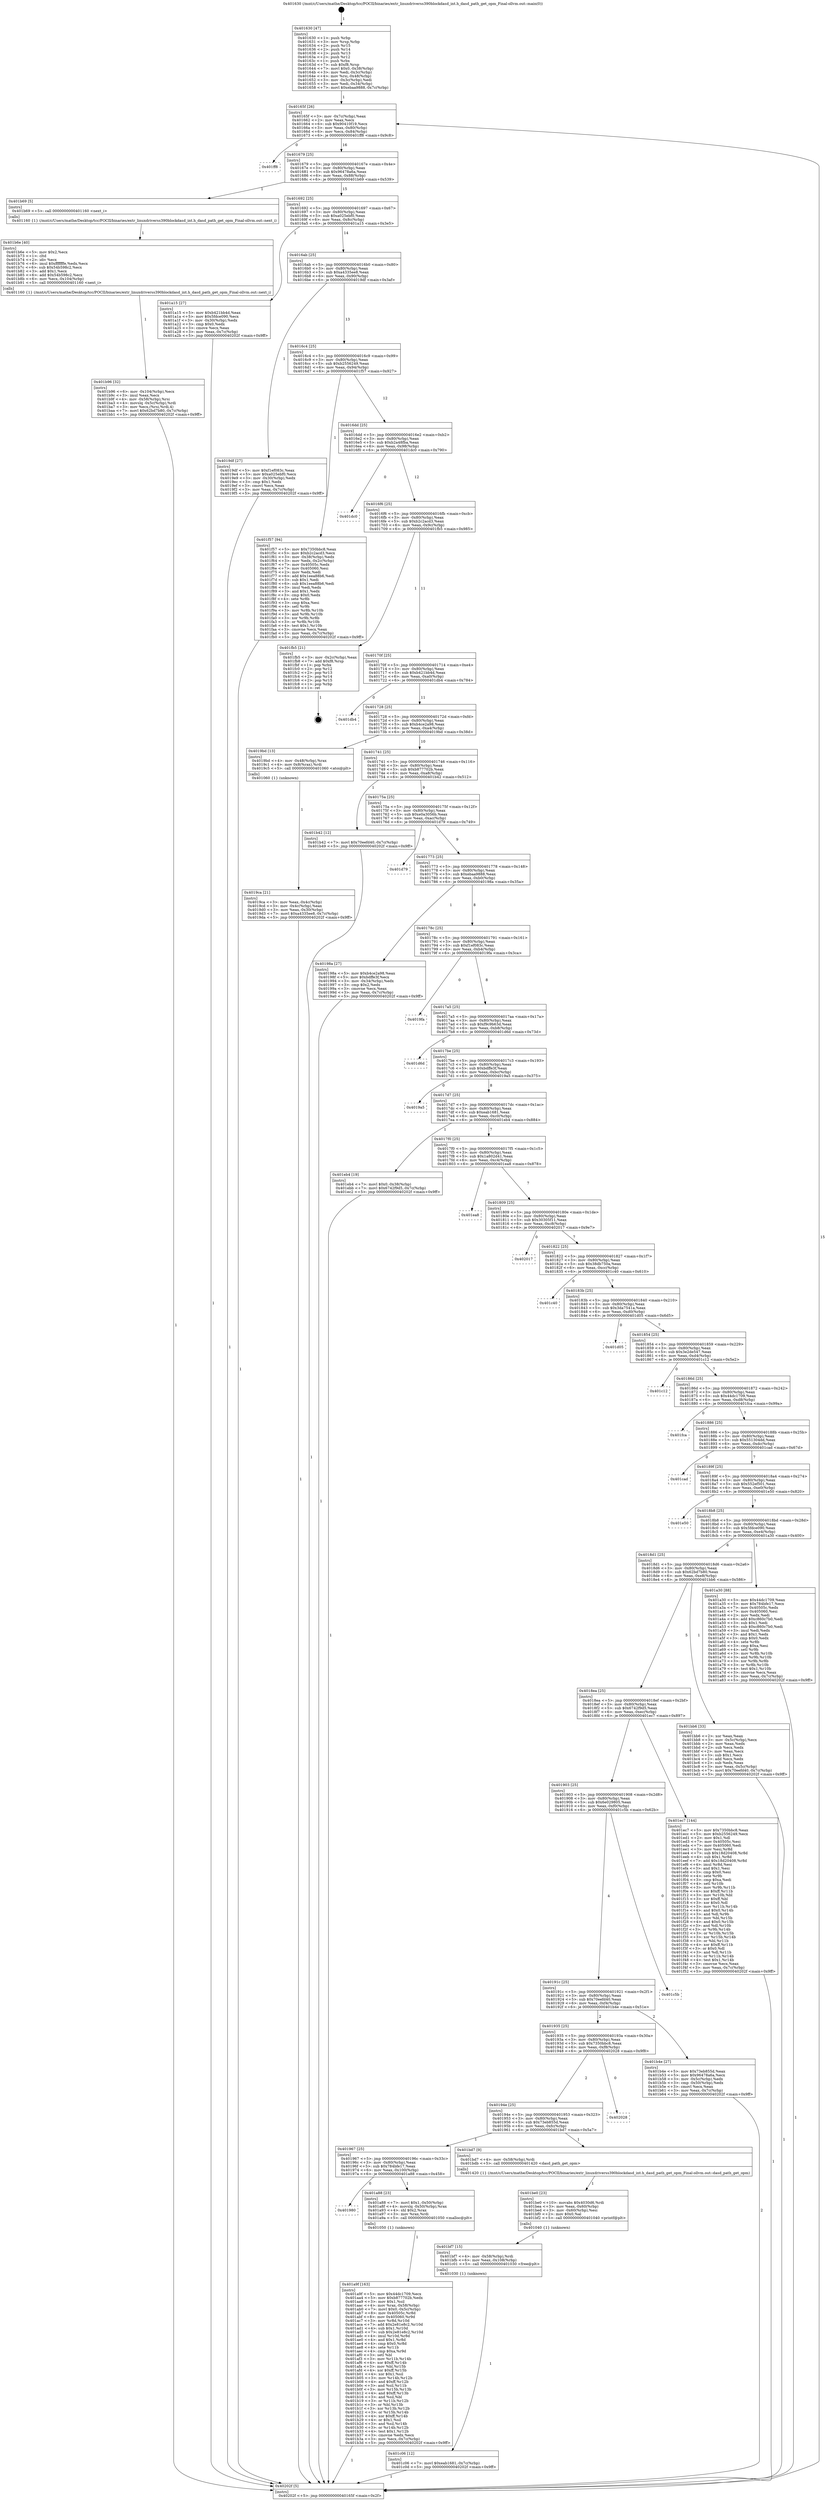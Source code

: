 digraph "0x401630" {
  label = "0x401630 (/mnt/c/Users/mathe/Desktop/tcc/POCII/binaries/extr_linuxdriverss390blockdasd_int.h_dasd_path_get_opm_Final-ollvm.out::main(0))"
  labelloc = "t"
  node[shape=record]

  Entry [label="",width=0.3,height=0.3,shape=circle,fillcolor=black,style=filled]
  "0x40165f" [label="{
     0x40165f [26]\l
     | [instrs]\l
     &nbsp;&nbsp;0x40165f \<+3\>: mov -0x7c(%rbp),%eax\l
     &nbsp;&nbsp;0x401662 \<+2\>: mov %eax,%ecx\l
     &nbsp;&nbsp;0x401664 \<+6\>: sub $0x90410f19,%ecx\l
     &nbsp;&nbsp;0x40166a \<+3\>: mov %eax,-0x80(%rbp)\l
     &nbsp;&nbsp;0x40166d \<+6\>: mov %ecx,-0x84(%rbp)\l
     &nbsp;&nbsp;0x401673 \<+6\>: je 0000000000401ff8 \<main+0x9c8\>\l
  }"]
  "0x401ff8" [label="{
     0x401ff8\l
  }", style=dashed]
  "0x401679" [label="{
     0x401679 [25]\l
     | [instrs]\l
     &nbsp;&nbsp;0x401679 \<+5\>: jmp 000000000040167e \<main+0x4e\>\l
     &nbsp;&nbsp;0x40167e \<+3\>: mov -0x80(%rbp),%eax\l
     &nbsp;&nbsp;0x401681 \<+5\>: sub $0x96478a6a,%eax\l
     &nbsp;&nbsp;0x401686 \<+6\>: mov %eax,-0x88(%rbp)\l
     &nbsp;&nbsp;0x40168c \<+6\>: je 0000000000401b69 \<main+0x539\>\l
  }"]
  Exit [label="",width=0.3,height=0.3,shape=circle,fillcolor=black,style=filled,peripheries=2]
  "0x401b69" [label="{
     0x401b69 [5]\l
     | [instrs]\l
     &nbsp;&nbsp;0x401b69 \<+5\>: call 0000000000401160 \<next_i\>\l
     | [calls]\l
     &nbsp;&nbsp;0x401160 \{1\} (/mnt/c/Users/mathe/Desktop/tcc/POCII/binaries/extr_linuxdriverss390blockdasd_int.h_dasd_path_get_opm_Final-ollvm.out::next_i)\l
  }"]
  "0x401692" [label="{
     0x401692 [25]\l
     | [instrs]\l
     &nbsp;&nbsp;0x401692 \<+5\>: jmp 0000000000401697 \<main+0x67\>\l
     &nbsp;&nbsp;0x401697 \<+3\>: mov -0x80(%rbp),%eax\l
     &nbsp;&nbsp;0x40169a \<+5\>: sub $0xa025ebf0,%eax\l
     &nbsp;&nbsp;0x40169f \<+6\>: mov %eax,-0x8c(%rbp)\l
     &nbsp;&nbsp;0x4016a5 \<+6\>: je 0000000000401a15 \<main+0x3e5\>\l
  }"]
  "0x401c06" [label="{
     0x401c06 [12]\l
     | [instrs]\l
     &nbsp;&nbsp;0x401c06 \<+7\>: movl $0xeab1681,-0x7c(%rbp)\l
     &nbsp;&nbsp;0x401c0d \<+5\>: jmp 000000000040202f \<main+0x9ff\>\l
  }"]
  "0x401a15" [label="{
     0x401a15 [27]\l
     | [instrs]\l
     &nbsp;&nbsp;0x401a15 \<+5\>: mov $0xb421bb4d,%eax\l
     &nbsp;&nbsp;0x401a1a \<+5\>: mov $0x5fdce090,%ecx\l
     &nbsp;&nbsp;0x401a1f \<+3\>: mov -0x30(%rbp),%edx\l
     &nbsp;&nbsp;0x401a22 \<+3\>: cmp $0x0,%edx\l
     &nbsp;&nbsp;0x401a25 \<+3\>: cmove %ecx,%eax\l
     &nbsp;&nbsp;0x401a28 \<+3\>: mov %eax,-0x7c(%rbp)\l
     &nbsp;&nbsp;0x401a2b \<+5\>: jmp 000000000040202f \<main+0x9ff\>\l
  }"]
  "0x4016ab" [label="{
     0x4016ab [25]\l
     | [instrs]\l
     &nbsp;&nbsp;0x4016ab \<+5\>: jmp 00000000004016b0 \<main+0x80\>\l
     &nbsp;&nbsp;0x4016b0 \<+3\>: mov -0x80(%rbp),%eax\l
     &nbsp;&nbsp;0x4016b3 \<+5\>: sub $0xa4335ee8,%eax\l
     &nbsp;&nbsp;0x4016b8 \<+6\>: mov %eax,-0x90(%rbp)\l
     &nbsp;&nbsp;0x4016be \<+6\>: je 00000000004019df \<main+0x3af\>\l
  }"]
  "0x401bf7" [label="{
     0x401bf7 [15]\l
     | [instrs]\l
     &nbsp;&nbsp;0x401bf7 \<+4\>: mov -0x58(%rbp),%rdi\l
     &nbsp;&nbsp;0x401bfb \<+6\>: mov %eax,-0x108(%rbp)\l
     &nbsp;&nbsp;0x401c01 \<+5\>: call 0000000000401030 \<free@plt\>\l
     | [calls]\l
     &nbsp;&nbsp;0x401030 \{1\} (unknown)\l
  }"]
  "0x4019df" [label="{
     0x4019df [27]\l
     | [instrs]\l
     &nbsp;&nbsp;0x4019df \<+5\>: mov $0xf1ef083c,%eax\l
     &nbsp;&nbsp;0x4019e4 \<+5\>: mov $0xa025ebf0,%ecx\l
     &nbsp;&nbsp;0x4019e9 \<+3\>: mov -0x30(%rbp),%edx\l
     &nbsp;&nbsp;0x4019ec \<+3\>: cmp $0x1,%edx\l
     &nbsp;&nbsp;0x4019ef \<+3\>: cmovl %ecx,%eax\l
     &nbsp;&nbsp;0x4019f2 \<+3\>: mov %eax,-0x7c(%rbp)\l
     &nbsp;&nbsp;0x4019f5 \<+5\>: jmp 000000000040202f \<main+0x9ff\>\l
  }"]
  "0x4016c4" [label="{
     0x4016c4 [25]\l
     | [instrs]\l
     &nbsp;&nbsp;0x4016c4 \<+5\>: jmp 00000000004016c9 \<main+0x99\>\l
     &nbsp;&nbsp;0x4016c9 \<+3\>: mov -0x80(%rbp),%eax\l
     &nbsp;&nbsp;0x4016cc \<+5\>: sub $0xb2556249,%eax\l
     &nbsp;&nbsp;0x4016d1 \<+6\>: mov %eax,-0x94(%rbp)\l
     &nbsp;&nbsp;0x4016d7 \<+6\>: je 0000000000401f57 \<main+0x927\>\l
  }"]
  "0x401be0" [label="{
     0x401be0 [23]\l
     | [instrs]\l
     &nbsp;&nbsp;0x401be0 \<+10\>: movabs $0x4030d6,%rdi\l
     &nbsp;&nbsp;0x401bea \<+3\>: mov %eax,-0x60(%rbp)\l
     &nbsp;&nbsp;0x401bed \<+3\>: mov -0x60(%rbp),%esi\l
     &nbsp;&nbsp;0x401bf0 \<+2\>: mov $0x0,%al\l
     &nbsp;&nbsp;0x401bf2 \<+5\>: call 0000000000401040 \<printf@plt\>\l
     | [calls]\l
     &nbsp;&nbsp;0x401040 \{1\} (unknown)\l
  }"]
  "0x401f57" [label="{
     0x401f57 [94]\l
     | [instrs]\l
     &nbsp;&nbsp;0x401f57 \<+5\>: mov $0x7350bbc8,%eax\l
     &nbsp;&nbsp;0x401f5c \<+5\>: mov $0xb2c2acd3,%ecx\l
     &nbsp;&nbsp;0x401f61 \<+3\>: mov -0x38(%rbp),%edx\l
     &nbsp;&nbsp;0x401f64 \<+3\>: mov %edx,-0x2c(%rbp)\l
     &nbsp;&nbsp;0x401f67 \<+7\>: mov 0x40505c,%edx\l
     &nbsp;&nbsp;0x401f6e \<+7\>: mov 0x405060,%esi\l
     &nbsp;&nbsp;0x401f75 \<+2\>: mov %edx,%edi\l
     &nbsp;&nbsp;0x401f77 \<+6\>: add $0x1eea88b6,%edi\l
     &nbsp;&nbsp;0x401f7d \<+3\>: sub $0x1,%edi\l
     &nbsp;&nbsp;0x401f80 \<+6\>: sub $0x1eea88b6,%edi\l
     &nbsp;&nbsp;0x401f86 \<+3\>: imul %edi,%edx\l
     &nbsp;&nbsp;0x401f89 \<+3\>: and $0x1,%edx\l
     &nbsp;&nbsp;0x401f8c \<+3\>: cmp $0x0,%edx\l
     &nbsp;&nbsp;0x401f8f \<+4\>: sete %r8b\l
     &nbsp;&nbsp;0x401f93 \<+3\>: cmp $0xa,%esi\l
     &nbsp;&nbsp;0x401f96 \<+4\>: setl %r9b\l
     &nbsp;&nbsp;0x401f9a \<+3\>: mov %r8b,%r10b\l
     &nbsp;&nbsp;0x401f9d \<+3\>: and %r9b,%r10b\l
     &nbsp;&nbsp;0x401fa0 \<+3\>: xor %r9b,%r8b\l
     &nbsp;&nbsp;0x401fa3 \<+3\>: or %r8b,%r10b\l
     &nbsp;&nbsp;0x401fa6 \<+4\>: test $0x1,%r10b\l
     &nbsp;&nbsp;0x401faa \<+3\>: cmovne %ecx,%eax\l
     &nbsp;&nbsp;0x401fad \<+3\>: mov %eax,-0x7c(%rbp)\l
     &nbsp;&nbsp;0x401fb0 \<+5\>: jmp 000000000040202f \<main+0x9ff\>\l
  }"]
  "0x4016dd" [label="{
     0x4016dd [25]\l
     | [instrs]\l
     &nbsp;&nbsp;0x4016dd \<+5\>: jmp 00000000004016e2 \<main+0xb2\>\l
     &nbsp;&nbsp;0x4016e2 \<+3\>: mov -0x80(%rbp),%eax\l
     &nbsp;&nbsp;0x4016e5 \<+5\>: sub $0xb2a48fba,%eax\l
     &nbsp;&nbsp;0x4016ea \<+6\>: mov %eax,-0x98(%rbp)\l
     &nbsp;&nbsp;0x4016f0 \<+6\>: je 0000000000401dc0 \<main+0x790\>\l
  }"]
  "0x401b96" [label="{
     0x401b96 [32]\l
     | [instrs]\l
     &nbsp;&nbsp;0x401b96 \<+6\>: mov -0x104(%rbp),%ecx\l
     &nbsp;&nbsp;0x401b9c \<+3\>: imul %eax,%ecx\l
     &nbsp;&nbsp;0x401b9f \<+4\>: mov -0x58(%rbp),%rsi\l
     &nbsp;&nbsp;0x401ba3 \<+4\>: movslq -0x5c(%rbp),%rdi\l
     &nbsp;&nbsp;0x401ba7 \<+3\>: mov %ecx,(%rsi,%rdi,4)\l
     &nbsp;&nbsp;0x401baa \<+7\>: movl $0x62bd7b80,-0x7c(%rbp)\l
     &nbsp;&nbsp;0x401bb1 \<+5\>: jmp 000000000040202f \<main+0x9ff\>\l
  }"]
  "0x401dc0" [label="{
     0x401dc0\l
  }", style=dashed]
  "0x4016f6" [label="{
     0x4016f6 [25]\l
     | [instrs]\l
     &nbsp;&nbsp;0x4016f6 \<+5\>: jmp 00000000004016fb \<main+0xcb\>\l
     &nbsp;&nbsp;0x4016fb \<+3\>: mov -0x80(%rbp),%eax\l
     &nbsp;&nbsp;0x4016fe \<+5\>: sub $0xb2c2acd3,%eax\l
     &nbsp;&nbsp;0x401703 \<+6\>: mov %eax,-0x9c(%rbp)\l
     &nbsp;&nbsp;0x401709 \<+6\>: je 0000000000401fb5 \<main+0x985\>\l
  }"]
  "0x401b6e" [label="{
     0x401b6e [40]\l
     | [instrs]\l
     &nbsp;&nbsp;0x401b6e \<+5\>: mov $0x2,%ecx\l
     &nbsp;&nbsp;0x401b73 \<+1\>: cltd\l
     &nbsp;&nbsp;0x401b74 \<+2\>: idiv %ecx\l
     &nbsp;&nbsp;0x401b76 \<+6\>: imul $0xfffffffe,%edx,%ecx\l
     &nbsp;&nbsp;0x401b7c \<+6\>: sub $0x54b598c2,%ecx\l
     &nbsp;&nbsp;0x401b82 \<+3\>: add $0x1,%ecx\l
     &nbsp;&nbsp;0x401b85 \<+6\>: add $0x54b598c2,%ecx\l
     &nbsp;&nbsp;0x401b8b \<+6\>: mov %ecx,-0x104(%rbp)\l
     &nbsp;&nbsp;0x401b91 \<+5\>: call 0000000000401160 \<next_i\>\l
     | [calls]\l
     &nbsp;&nbsp;0x401160 \{1\} (/mnt/c/Users/mathe/Desktop/tcc/POCII/binaries/extr_linuxdriverss390blockdasd_int.h_dasd_path_get_opm_Final-ollvm.out::next_i)\l
  }"]
  "0x401fb5" [label="{
     0x401fb5 [21]\l
     | [instrs]\l
     &nbsp;&nbsp;0x401fb5 \<+3\>: mov -0x2c(%rbp),%eax\l
     &nbsp;&nbsp;0x401fb8 \<+7\>: add $0xf8,%rsp\l
     &nbsp;&nbsp;0x401fbf \<+1\>: pop %rbx\l
     &nbsp;&nbsp;0x401fc0 \<+2\>: pop %r12\l
     &nbsp;&nbsp;0x401fc2 \<+2\>: pop %r13\l
     &nbsp;&nbsp;0x401fc4 \<+2\>: pop %r14\l
     &nbsp;&nbsp;0x401fc6 \<+2\>: pop %r15\l
     &nbsp;&nbsp;0x401fc8 \<+1\>: pop %rbp\l
     &nbsp;&nbsp;0x401fc9 \<+1\>: ret\l
  }"]
  "0x40170f" [label="{
     0x40170f [25]\l
     | [instrs]\l
     &nbsp;&nbsp;0x40170f \<+5\>: jmp 0000000000401714 \<main+0xe4\>\l
     &nbsp;&nbsp;0x401714 \<+3\>: mov -0x80(%rbp),%eax\l
     &nbsp;&nbsp;0x401717 \<+5\>: sub $0xb421bb4d,%eax\l
     &nbsp;&nbsp;0x40171c \<+6\>: mov %eax,-0xa0(%rbp)\l
     &nbsp;&nbsp;0x401722 \<+6\>: je 0000000000401db4 \<main+0x784\>\l
  }"]
  "0x401a9f" [label="{
     0x401a9f [163]\l
     | [instrs]\l
     &nbsp;&nbsp;0x401a9f \<+5\>: mov $0x44dc1709,%ecx\l
     &nbsp;&nbsp;0x401aa4 \<+5\>: mov $0xb877702b,%edx\l
     &nbsp;&nbsp;0x401aa9 \<+3\>: mov $0x1,%sil\l
     &nbsp;&nbsp;0x401aac \<+4\>: mov %rax,-0x58(%rbp)\l
     &nbsp;&nbsp;0x401ab0 \<+7\>: movl $0x0,-0x5c(%rbp)\l
     &nbsp;&nbsp;0x401ab7 \<+8\>: mov 0x40505c,%r8d\l
     &nbsp;&nbsp;0x401abf \<+8\>: mov 0x405060,%r9d\l
     &nbsp;&nbsp;0x401ac7 \<+3\>: mov %r8d,%r10d\l
     &nbsp;&nbsp;0x401aca \<+7\>: add $0x2e81e8c2,%r10d\l
     &nbsp;&nbsp;0x401ad1 \<+4\>: sub $0x1,%r10d\l
     &nbsp;&nbsp;0x401ad5 \<+7\>: sub $0x2e81e8c2,%r10d\l
     &nbsp;&nbsp;0x401adc \<+4\>: imul %r10d,%r8d\l
     &nbsp;&nbsp;0x401ae0 \<+4\>: and $0x1,%r8d\l
     &nbsp;&nbsp;0x401ae4 \<+4\>: cmp $0x0,%r8d\l
     &nbsp;&nbsp;0x401ae8 \<+4\>: sete %r11b\l
     &nbsp;&nbsp;0x401aec \<+4\>: cmp $0xa,%r9d\l
     &nbsp;&nbsp;0x401af0 \<+3\>: setl %bl\l
     &nbsp;&nbsp;0x401af3 \<+3\>: mov %r11b,%r14b\l
     &nbsp;&nbsp;0x401af6 \<+4\>: xor $0xff,%r14b\l
     &nbsp;&nbsp;0x401afa \<+3\>: mov %bl,%r15b\l
     &nbsp;&nbsp;0x401afd \<+4\>: xor $0xff,%r15b\l
     &nbsp;&nbsp;0x401b01 \<+4\>: xor $0x1,%sil\l
     &nbsp;&nbsp;0x401b05 \<+3\>: mov %r14b,%r12b\l
     &nbsp;&nbsp;0x401b08 \<+4\>: and $0xff,%r12b\l
     &nbsp;&nbsp;0x401b0c \<+3\>: and %sil,%r11b\l
     &nbsp;&nbsp;0x401b0f \<+3\>: mov %r15b,%r13b\l
     &nbsp;&nbsp;0x401b12 \<+4\>: and $0xff,%r13b\l
     &nbsp;&nbsp;0x401b16 \<+3\>: and %sil,%bl\l
     &nbsp;&nbsp;0x401b19 \<+3\>: or %r11b,%r12b\l
     &nbsp;&nbsp;0x401b1c \<+3\>: or %bl,%r13b\l
     &nbsp;&nbsp;0x401b1f \<+3\>: xor %r13b,%r12b\l
     &nbsp;&nbsp;0x401b22 \<+3\>: or %r15b,%r14b\l
     &nbsp;&nbsp;0x401b25 \<+4\>: xor $0xff,%r14b\l
     &nbsp;&nbsp;0x401b29 \<+4\>: or $0x1,%sil\l
     &nbsp;&nbsp;0x401b2d \<+3\>: and %sil,%r14b\l
     &nbsp;&nbsp;0x401b30 \<+3\>: or %r14b,%r12b\l
     &nbsp;&nbsp;0x401b33 \<+4\>: test $0x1,%r12b\l
     &nbsp;&nbsp;0x401b37 \<+3\>: cmovne %edx,%ecx\l
     &nbsp;&nbsp;0x401b3a \<+3\>: mov %ecx,-0x7c(%rbp)\l
     &nbsp;&nbsp;0x401b3d \<+5\>: jmp 000000000040202f \<main+0x9ff\>\l
  }"]
  "0x401db4" [label="{
     0x401db4\l
  }", style=dashed]
  "0x401728" [label="{
     0x401728 [25]\l
     | [instrs]\l
     &nbsp;&nbsp;0x401728 \<+5\>: jmp 000000000040172d \<main+0xfd\>\l
     &nbsp;&nbsp;0x40172d \<+3\>: mov -0x80(%rbp),%eax\l
     &nbsp;&nbsp;0x401730 \<+5\>: sub $0xb4ce2a98,%eax\l
     &nbsp;&nbsp;0x401735 \<+6\>: mov %eax,-0xa4(%rbp)\l
     &nbsp;&nbsp;0x40173b \<+6\>: je 00000000004019bd \<main+0x38d\>\l
  }"]
  "0x401980" [label="{
     0x401980\l
  }", style=dashed]
  "0x4019bd" [label="{
     0x4019bd [13]\l
     | [instrs]\l
     &nbsp;&nbsp;0x4019bd \<+4\>: mov -0x48(%rbp),%rax\l
     &nbsp;&nbsp;0x4019c1 \<+4\>: mov 0x8(%rax),%rdi\l
     &nbsp;&nbsp;0x4019c5 \<+5\>: call 0000000000401060 \<atoi@plt\>\l
     | [calls]\l
     &nbsp;&nbsp;0x401060 \{1\} (unknown)\l
  }"]
  "0x401741" [label="{
     0x401741 [25]\l
     | [instrs]\l
     &nbsp;&nbsp;0x401741 \<+5\>: jmp 0000000000401746 \<main+0x116\>\l
     &nbsp;&nbsp;0x401746 \<+3\>: mov -0x80(%rbp),%eax\l
     &nbsp;&nbsp;0x401749 \<+5\>: sub $0xb877702b,%eax\l
     &nbsp;&nbsp;0x40174e \<+6\>: mov %eax,-0xa8(%rbp)\l
     &nbsp;&nbsp;0x401754 \<+6\>: je 0000000000401b42 \<main+0x512\>\l
  }"]
  "0x401a88" [label="{
     0x401a88 [23]\l
     | [instrs]\l
     &nbsp;&nbsp;0x401a88 \<+7\>: movl $0x1,-0x50(%rbp)\l
     &nbsp;&nbsp;0x401a8f \<+4\>: movslq -0x50(%rbp),%rax\l
     &nbsp;&nbsp;0x401a93 \<+4\>: shl $0x2,%rax\l
     &nbsp;&nbsp;0x401a97 \<+3\>: mov %rax,%rdi\l
     &nbsp;&nbsp;0x401a9a \<+5\>: call 0000000000401050 \<malloc@plt\>\l
     | [calls]\l
     &nbsp;&nbsp;0x401050 \{1\} (unknown)\l
  }"]
  "0x401b42" [label="{
     0x401b42 [12]\l
     | [instrs]\l
     &nbsp;&nbsp;0x401b42 \<+7\>: movl $0x70eefd40,-0x7c(%rbp)\l
     &nbsp;&nbsp;0x401b49 \<+5\>: jmp 000000000040202f \<main+0x9ff\>\l
  }"]
  "0x40175a" [label="{
     0x40175a [25]\l
     | [instrs]\l
     &nbsp;&nbsp;0x40175a \<+5\>: jmp 000000000040175f \<main+0x12f\>\l
     &nbsp;&nbsp;0x40175f \<+3\>: mov -0x80(%rbp),%eax\l
     &nbsp;&nbsp;0x401762 \<+5\>: sub $0xe0a3056b,%eax\l
     &nbsp;&nbsp;0x401767 \<+6\>: mov %eax,-0xac(%rbp)\l
     &nbsp;&nbsp;0x40176d \<+6\>: je 0000000000401d79 \<main+0x749\>\l
  }"]
  "0x401967" [label="{
     0x401967 [25]\l
     | [instrs]\l
     &nbsp;&nbsp;0x401967 \<+5\>: jmp 000000000040196c \<main+0x33c\>\l
     &nbsp;&nbsp;0x40196c \<+3\>: mov -0x80(%rbp),%eax\l
     &nbsp;&nbsp;0x40196f \<+5\>: sub $0x784bfe17,%eax\l
     &nbsp;&nbsp;0x401974 \<+6\>: mov %eax,-0x100(%rbp)\l
     &nbsp;&nbsp;0x40197a \<+6\>: je 0000000000401a88 \<main+0x458\>\l
  }"]
  "0x401d79" [label="{
     0x401d79\l
  }", style=dashed]
  "0x401773" [label="{
     0x401773 [25]\l
     | [instrs]\l
     &nbsp;&nbsp;0x401773 \<+5\>: jmp 0000000000401778 \<main+0x148\>\l
     &nbsp;&nbsp;0x401778 \<+3\>: mov -0x80(%rbp),%eax\l
     &nbsp;&nbsp;0x40177b \<+5\>: sub $0xebaa9888,%eax\l
     &nbsp;&nbsp;0x401780 \<+6\>: mov %eax,-0xb0(%rbp)\l
     &nbsp;&nbsp;0x401786 \<+6\>: je 000000000040198a \<main+0x35a\>\l
  }"]
  "0x401bd7" [label="{
     0x401bd7 [9]\l
     | [instrs]\l
     &nbsp;&nbsp;0x401bd7 \<+4\>: mov -0x58(%rbp),%rdi\l
     &nbsp;&nbsp;0x401bdb \<+5\>: call 0000000000401420 \<dasd_path_get_opm\>\l
     | [calls]\l
     &nbsp;&nbsp;0x401420 \{1\} (/mnt/c/Users/mathe/Desktop/tcc/POCII/binaries/extr_linuxdriverss390blockdasd_int.h_dasd_path_get_opm_Final-ollvm.out::dasd_path_get_opm)\l
  }"]
  "0x40198a" [label="{
     0x40198a [27]\l
     | [instrs]\l
     &nbsp;&nbsp;0x40198a \<+5\>: mov $0xb4ce2a98,%eax\l
     &nbsp;&nbsp;0x40198f \<+5\>: mov $0xbdffe3f,%ecx\l
     &nbsp;&nbsp;0x401994 \<+3\>: mov -0x34(%rbp),%edx\l
     &nbsp;&nbsp;0x401997 \<+3\>: cmp $0x2,%edx\l
     &nbsp;&nbsp;0x40199a \<+3\>: cmovne %ecx,%eax\l
     &nbsp;&nbsp;0x40199d \<+3\>: mov %eax,-0x7c(%rbp)\l
     &nbsp;&nbsp;0x4019a0 \<+5\>: jmp 000000000040202f \<main+0x9ff\>\l
  }"]
  "0x40178c" [label="{
     0x40178c [25]\l
     | [instrs]\l
     &nbsp;&nbsp;0x40178c \<+5\>: jmp 0000000000401791 \<main+0x161\>\l
     &nbsp;&nbsp;0x401791 \<+3\>: mov -0x80(%rbp),%eax\l
     &nbsp;&nbsp;0x401794 \<+5\>: sub $0xf1ef083c,%eax\l
     &nbsp;&nbsp;0x401799 \<+6\>: mov %eax,-0xb4(%rbp)\l
     &nbsp;&nbsp;0x40179f \<+6\>: je 00000000004019fa \<main+0x3ca\>\l
  }"]
  "0x40202f" [label="{
     0x40202f [5]\l
     | [instrs]\l
     &nbsp;&nbsp;0x40202f \<+5\>: jmp 000000000040165f \<main+0x2f\>\l
  }"]
  "0x401630" [label="{
     0x401630 [47]\l
     | [instrs]\l
     &nbsp;&nbsp;0x401630 \<+1\>: push %rbp\l
     &nbsp;&nbsp;0x401631 \<+3\>: mov %rsp,%rbp\l
     &nbsp;&nbsp;0x401634 \<+2\>: push %r15\l
     &nbsp;&nbsp;0x401636 \<+2\>: push %r14\l
     &nbsp;&nbsp;0x401638 \<+2\>: push %r13\l
     &nbsp;&nbsp;0x40163a \<+2\>: push %r12\l
     &nbsp;&nbsp;0x40163c \<+1\>: push %rbx\l
     &nbsp;&nbsp;0x40163d \<+7\>: sub $0xf8,%rsp\l
     &nbsp;&nbsp;0x401644 \<+7\>: movl $0x0,-0x38(%rbp)\l
     &nbsp;&nbsp;0x40164b \<+3\>: mov %edi,-0x3c(%rbp)\l
     &nbsp;&nbsp;0x40164e \<+4\>: mov %rsi,-0x48(%rbp)\l
     &nbsp;&nbsp;0x401652 \<+3\>: mov -0x3c(%rbp),%edi\l
     &nbsp;&nbsp;0x401655 \<+3\>: mov %edi,-0x34(%rbp)\l
     &nbsp;&nbsp;0x401658 \<+7\>: movl $0xebaa9888,-0x7c(%rbp)\l
  }"]
  "0x4019ca" [label="{
     0x4019ca [21]\l
     | [instrs]\l
     &nbsp;&nbsp;0x4019ca \<+3\>: mov %eax,-0x4c(%rbp)\l
     &nbsp;&nbsp;0x4019cd \<+3\>: mov -0x4c(%rbp),%eax\l
     &nbsp;&nbsp;0x4019d0 \<+3\>: mov %eax,-0x30(%rbp)\l
     &nbsp;&nbsp;0x4019d3 \<+7\>: movl $0xa4335ee8,-0x7c(%rbp)\l
     &nbsp;&nbsp;0x4019da \<+5\>: jmp 000000000040202f \<main+0x9ff\>\l
  }"]
  "0x40194e" [label="{
     0x40194e [25]\l
     | [instrs]\l
     &nbsp;&nbsp;0x40194e \<+5\>: jmp 0000000000401953 \<main+0x323\>\l
     &nbsp;&nbsp;0x401953 \<+3\>: mov -0x80(%rbp),%eax\l
     &nbsp;&nbsp;0x401956 \<+5\>: sub $0x73eb855d,%eax\l
     &nbsp;&nbsp;0x40195b \<+6\>: mov %eax,-0xfc(%rbp)\l
     &nbsp;&nbsp;0x401961 \<+6\>: je 0000000000401bd7 \<main+0x5a7\>\l
  }"]
  "0x4019fa" [label="{
     0x4019fa\l
  }", style=dashed]
  "0x4017a5" [label="{
     0x4017a5 [25]\l
     | [instrs]\l
     &nbsp;&nbsp;0x4017a5 \<+5\>: jmp 00000000004017aa \<main+0x17a\>\l
     &nbsp;&nbsp;0x4017aa \<+3\>: mov -0x80(%rbp),%eax\l
     &nbsp;&nbsp;0x4017ad \<+5\>: sub $0xf9c9b63d,%eax\l
     &nbsp;&nbsp;0x4017b2 \<+6\>: mov %eax,-0xb8(%rbp)\l
     &nbsp;&nbsp;0x4017b8 \<+6\>: je 0000000000401d6d \<main+0x73d\>\l
  }"]
  "0x402028" [label="{
     0x402028\l
  }", style=dashed]
  "0x401d6d" [label="{
     0x401d6d\l
  }", style=dashed]
  "0x4017be" [label="{
     0x4017be [25]\l
     | [instrs]\l
     &nbsp;&nbsp;0x4017be \<+5\>: jmp 00000000004017c3 \<main+0x193\>\l
     &nbsp;&nbsp;0x4017c3 \<+3\>: mov -0x80(%rbp),%eax\l
     &nbsp;&nbsp;0x4017c6 \<+5\>: sub $0xbdffe3f,%eax\l
     &nbsp;&nbsp;0x4017cb \<+6\>: mov %eax,-0xbc(%rbp)\l
     &nbsp;&nbsp;0x4017d1 \<+6\>: je 00000000004019a5 \<main+0x375\>\l
  }"]
  "0x401935" [label="{
     0x401935 [25]\l
     | [instrs]\l
     &nbsp;&nbsp;0x401935 \<+5\>: jmp 000000000040193a \<main+0x30a\>\l
     &nbsp;&nbsp;0x40193a \<+3\>: mov -0x80(%rbp),%eax\l
     &nbsp;&nbsp;0x40193d \<+5\>: sub $0x7350bbc8,%eax\l
     &nbsp;&nbsp;0x401942 \<+6\>: mov %eax,-0xf8(%rbp)\l
     &nbsp;&nbsp;0x401948 \<+6\>: je 0000000000402028 \<main+0x9f8\>\l
  }"]
  "0x4019a5" [label="{
     0x4019a5\l
  }", style=dashed]
  "0x4017d7" [label="{
     0x4017d7 [25]\l
     | [instrs]\l
     &nbsp;&nbsp;0x4017d7 \<+5\>: jmp 00000000004017dc \<main+0x1ac\>\l
     &nbsp;&nbsp;0x4017dc \<+3\>: mov -0x80(%rbp),%eax\l
     &nbsp;&nbsp;0x4017df \<+5\>: sub $0xeab1681,%eax\l
     &nbsp;&nbsp;0x4017e4 \<+6\>: mov %eax,-0xc0(%rbp)\l
     &nbsp;&nbsp;0x4017ea \<+6\>: je 0000000000401eb4 \<main+0x884\>\l
  }"]
  "0x401b4e" [label="{
     0x401b4e [27]\l
     | [instrs]\l
     &nbsp;&nbsp;0x401b4e \<+5\>: mov $0x73eb855d,%eax\l
     &nbsp;&nbsp;0x401b53 \<+5\>: mov $0x96478a6a,%ecx\l
     &nbsp;&nbsp;0x401b58 \<+3\>: mov -0x5c(%rbp),%edx\l
     &nbsp;&nbsp;0x401b5b \<+3\>: cmp -0x50(%rbp),%edx\l
     &nbsp;&nbsp;0x401b5e \<+3\>: cmovl %ecx,%eax\l
     &nbsp;&nbsp;0x401b61 \<+3\>: mov %eax,-0x7c(%rbp)\l
     &nbsp;&nbsp;0x401b64 \<+5\>: jmp 000000000040202f \<main+0x9ff\>\l
  }"]
  "0x401eb4" [label="{
     0x401eb4 [19]\l
     | [instrs]\l
     &nbsp;&nbsp;0x401eb4 \<+7\>: movl $0x0,-0x38(%rbp)\l
     &nbsp;&nbsp;0x401ebb \<+7\>: movl $0x6742f9d5,-0x7c(%rbp)\l
     &nbsp;&nbsp;0x401ec2 \<+5\>: jmp 000000000040202f \<main+0x9ff\>\l
  }"]
  "0x4017f0" [label="{
     0x4017f0 [25]\l
     | [instrs]\l
     &nbsp;&nbsp;0x4017f0 \<+5\>: jmp 00000000004017f5 \<main+0x1c5\>\l
     &nbsp;&nbsp;0x4017f5 \<+3\>: mov -0x80(%rbp),%eax\l
     &nbsp;&nbsp;0x4017f8 \<+5\>: sub $0x1a802d41,%eax\l
     &nbsp;&nbsp;0x4017fd \<+6\>: mov %eax,-0xc4(%rbp)\l
     &nbsp;&nbsp;0x401803 \<+6\>: je 0000000000401ea8 \<main+0x878\>\l
  }"]
  "0x40191c" [label="{
     0x40191c [25]\l
     | [instrs]\l
     &nbsp;&nbsp;0x40191c \<+5\>: jmp 0000000000401921 \<main+0x2f1\>\l
     &nbsp;&nbsp;0x401921 \<+3\>: mov -0x80(%rbp),%eax\l
     &nbsp;&nbsp;0x401924 \<+5\>: sub $0x70eefd40,%eax\l
     &nbsp;&nbsp;0x401929 \<+6\>: mov %eax,-0xf4(%rbp)\l
     &nbsp;&nbsp;0x40192f \<+6\>: je 0000000000401b4e \<main+0x51e\>\l
  }"]
  "0x401ea8" [label="{
     0x401ea8\l
  }", style=dashed]
  "0x401809" [label="{
     0x401809 [25]\l
     | [instrs]\l
     &nbsp;&nbsp;0x401809 \<+5\>: jmp 000000000040180e \<main+0x1de\>\l
     &nbsp;&nbsp;0x40180e \<+3\>: mov -0x80(%rbp),%eax\l
     &nbsp;&nbsp;0x401811 \<+5\>: sub $0x30305f11,%eax\l
     &nbsp;&nbsp;0x401816 \<+6\>: mov %eax,-0xc8(%rbp)\l
     &nbsp;&nbsp;0x40181c \<+6\>: je 0000000000402017 \<main+0x9e7\>\l
  }"]
  "0x401c5b" [label="{
     0x401c5b\l
  }", style=dashed]
  "0x402017" [label="{
     0x402017\l
  }", style=dashed]
  "0x401822" [label="{
     0x401822 [25]\l
     | [instrs]\l
     &nbsp;&nbsp;0x401822 \<+5\>: jmp 0000000000401827 \<main+0x1f7\>\l
     &nbsp;&nbsp;0x401827 \<+3\>: mov -0x80(%rbp),%eax\l
     &nbsp;&nbsp;0x40182a \<+5\>: sub $0x38db750a,%eax\l
     &nbsp;&nbsp;0x40182f \<+6\>: mov %eax,-0xcc(%rbp)\l
     &nbsp;&nbsp;0x401835 \<+6\>: je 0000000000401c40 \<main+0x610\>\l
  }"]
  "0x401903" [label="{
     0x401903 [25]\l
     | [instrs]\l
     &nbsp;&nbsp;0x401903 \<+5\>: jmp 0000000000401908 \<main+0x2d8\>\l
     &nbsp;&nbsp;0x401908 \<+3\>: mov -0x80(%rbp),%eax\l
     &nbsp;&nbsp;0x40190b \<+5\>: sub $0x6e029805,%eax\l
     &nbsp;&nbsp;0x401910 \<+6\>: mov %eax,-0xf0(%rbp)\l
     &nbsp;&nbsp;0x401916 \<+6\>: je 0000000000401c5b \<main+0x62b\>\l
  }"]
  "0x401c40" [label="{
     0x401c40\l
  }", style=dashed]
  "0x40183b" [label="{
     0x40183b [25]\l
     | [instrs]\l
     &nbsp;&nbsp;0x40183b \<+5\>: jmp 0000000000401840 \<main+0x210\>\l
     &nbsp;&nbsp;0x401840 \<+3\>: mov -0x80(%rbp),%eax\l
     &nbsp;&nbsp;0x401843 \<+5\>: sub $0x3da7541a,%eax\l
     &nbsp;&nbsp;0x401848 \<+6\>: mov %eax,-0xd0(%rbp)\l
     &nbsp;&nbsp;0x40184e \<+6\>: je 0000000000401d05 \<main+0x6d5\>\l
  }"]
  "0x401ec7" [label="{
     0x401ec7 [144]\l
     | [instrs]\l
     &nbsp;&nbsp;0x401ec7 \<+5\>: mov $0x7350bbc8,%eax\l
     &nbsp;&nbsp;0x401ecc \<+5\>: mov $0xb2556249,%ecx\l
     &nbsp;&nbsp;0x401ed1 \<+2\>: mov $0x1,%dl\l
     &nbsp;&nbsp;0x401ed3 \<+7\>: mov 0x40505c,%esi\l
     &nbsp;&nbsp;0x401eda \<+7\>: mov 0x405060,%edi\l
     &nbsp;&nbsp;0x401ee1 \<+3\>: mov %esi,%r8d\l
     &nbsp;&nbsp;0x401ee4 \<+7\>: sub $0x18d20408,%r8d\l
     &nbsp;&nbsp;0x401eeb \<+4\>: sub $0x1,%r8d\l
     &nbsp;&nbsp;0x401eef \<+7\>: add $0x18d20408,%r8d\l
     &nbsp;&nbsp;0x401ef6 \<+4\>: imul %r8d,%esi\l
     &nbsp;&nbsp;0x401efa \<+3\>: and $0x1,%esi\l
     &nbsp;&nbsp;0x401efd \<+3\>: cmp $0x0,%esi\l
     &nbsp;&nbsp;0x401f00 \<+4\>: sete %r9b\l
     &nbsp;&nbsp;0x401f04 \<+3\>: cmp $0xa,%edi\l
     &nbsp;&nbsp;0x401f07 \<+4\>: setl %r10b\l
     &nbsp;&nbsp;0x401f0b \<+3\>: mov %r9b,%r11b\l
     &nbsp;&nbsp;0x401f0e \<+4\>: xor $0xff,%r11b\l
     &nbsp;&nbsp;0x401f12 \<+3\>: mov %r10b,%bl\l
     &nbsp;&nbsp;0x401f15 \<+3\>: xor $0xff,%bl\l
     &nbsp;&nbsp;0x401f18 \<+3\>: xor $0x0,%dl\l
     &nbsp;&nbsp;0x401f1b \<+3\>: mov %r11b,%r14b\l
     &nbsp;&nbsp;0x401f1e \<+4\>: and $0x0,%r14b\l
     &nbsp;&nbsp;0x401f22 \<+3\>: and %dl,%r9b\l
     &nbsp;&nbsp;0x401f25 \<+3\>: mov %bl,%r15b\l
     &nbsp;&nbsp;0x401f28 \<+4\>: and $0x0,%r15b\l
     &nbsp;&nbsp;0x401f2c \<+3\>: and %dl,%r10b\l
     &nbsp;&nbsp;0x401f2f \<+3\>: or %r9b,%r14b\l
     &nbsp;&nbsp;0x401f32 \<+3\>: or %r10b,%r15b\l
     &nbsp;&nbsp;0x401f35 \<+3\>: xor %r15b,%r14b\l
     &nbsp;&nbsp;0x401f38 \<+3\>: or %bl,%r11b\l
     &nbsp;&nbsp;0x401f3b \<+4\>: xor $0xff,%r11b\l
     &nbsp;&nbsp;0x401f3f \<+3\>: or $0x0,%dl\l
     &nbsp;&nbsp;0x401f42 \<+3\>: and %dl,%r11b\l
     &nbsp;&nbsp;0x401f45 \<+3\>: or %r11b,%r14b\l
     &nbsp;&nbsp;0x401f48 \<+4\>: test $0x1,%r14b\l
     &nbsp;&nbsp;0x401f4c \<+3\>: cmovne %ecx,%eax\l
     &nbsp;&nbsp;0x401f4f \<+3\>: mov %eax,-0x7c(%rbp)\l
     &nbsp;&nbsp;0x401f52 \<+5\>: jmp 000000000040202f \<main+0x9ff\>\l
  }"]
  "0x401d05" [label="{
     0x401d05\l
  }", style=dashed]
  "0x401854" [label="{
     0x401854 [25]\l
     | [instrs]\l
     &nbsp;&nbsp;0x401854 \<+5\>: jmp 0000000000401859 \<main+0x229\>\l
     &nbsp;&nbsp;0x401859 \<+3\>: mov -0x80(%rbp),%eax\l
     &nbsp;&nbsp;0x40185c \<+5\>: sub $0x3e2de547,%eax\l
     &nbsp;&nbsp;0x401861 \<+6\>: mov %eax,-0xd4(%rbp)\l
     &nbsp;&nbsp;0x401867 \<+6\>: je 0000000000401c12 \<main+0x5e2\>\l
  }"]
  "0x4018ea" [label="{
     0x4018ea [25]\l
     | [instrs]\l
     &nbsp;&nbsp;0x4018ea \<+5\>: jmp 00000000004018ef \<main+0x2bf\>\l
     &nbsp;&nbsp;0x4018ef \<+3\>: mov -0x80(%rbp),%eax\l
     &nbsp;&nbsp;0x4018f2 \<+5\>: sub $0x6742f9d5,%eax\l
     &nbsp;&nbsp;0x4018f7 \<+6\>: mov %eax,-0xec(%rbp)\l
     &nbsp;&nbsp;0x4018fd \<+6\>: je 0000000000401ec7 \<main+0x897\>\l
  }"]
  "0x401c12" [label="{
     0x401c12\l
  }", style=dashed]
  "0x40186d" [label="{
     0x40186d [25]\l
     | [instrs]\l
     &nbsp;&nbsp;0x40186d \<+5\>: jmp 0000000000401872 \<main+0x242\>\l
     &nbsp;&nbsp;0x401872 \<+3\>: mov -0x80(%rbp),%eax\l
     &nbsp;&nbsp;0x401875 \<+5\>: sub $0x44dc1709,%eax\l
     &nbsp;&nbsp;0x40187a \<+6\>: mov %eax,-0xd8(%rbp)\l
     &nbsp;&nbsp;0x401880 \<+6\>: je 0000000000401fca \<main+0x99a\>\l
  }"]
  "0x401bb6" [label="{
     0x401bb6 [33]\l
     | [instrs]\l
     &nbsp;&nbsp;0x401bb6 \<+2\>: xor %eax,%eax\l
     &nbsp;&nbsp;0x401bb8 \<+3\>: mov -0x5c(%rbp),%ecx\l
     &nbsp;&nbsp;0x401bbb \<+2\>: mov %eax,%edx\l
     &nbsp;&nbsp;0x401bbd \<+2\>: sub %ecx,%edx\l
     &nbsp;&nbsp;0x401bbf \<+2\>: mov %eax,%ecx\l
     &nbsp;&nbsp;0x401bc1 \<+3\>: sub $0x1,%ecx\l
     &nbsp;&nbsp;0x401bc4 \<+2\>: add %ecx,%edx\l
     &nbsp;&nbsp;0x401bc6 \<+2\>: sub %edx,%eax\l
     &nbsp;&nbsp;0x401bc8 \<+3\>: mov %eax,-0x5c(%rbp)\l
     &nbsp;&nbsp;0x401bcb \<+7\>: movl $0x70eefd40,-0x7c(%rbp)\l
     &nbsp;&nbsp;0x401bd2 \<+5\>: jmp 000000000040202f \<main+0x9ff\>\l
  }"]
  "0x401fca" [label="{
     0x401fca\l
  }", style=dashed]
  "0x401886" [label="{
     0x401886 [25]\l
     | [instrs]\l
     &nbsp;&nbsp;0x401886 \<+5\>: jmp 000000000040188b \<main+0x25b\>\l
     &nbsp;&nbsp;0x40188b \<+3\>: mov -0x80(%rbp),%eax\l
     &nbsp;&nbsp;0x40188e \<+5\>: sub $0x551304dd,%eax\l
     &nbsp;&nbsp;0x401893 \<+6\>: mov %eax,-0xdc(%rbp)\l
     &nbsp;&nbsp;0x401899 \<+6\>: je 0000000000401cad \<main+0x67d\>\l
  }"]
  "0x4018d1" [label="{
     0x4018d1 [25]\l
     | [instrs]\l
     &nbsp;&nbsp;0x4018d1 \<+5\>: jmp 00000000004018d6 \<main+0x2a6\>\l
     &nbsp;&nbsp;0x4018d6 \<+3\>: mov -0x80(%rbp),%eax\l
     &nbsp;&nbsp;0x4018d9 \<+5\>: sub $0x62bd7b80,%eax\l
     &nbsp;&nbsp;0x4018de \<+6\>: mov %eax,-0xe8(%rbp)\l
     &nbsp;&nbsp;0x4018e4 \<+6\>: je 0000000000401bb6 \<main+0x586\>\l
  }"]
  "0x401cad" [label="{
     0x401cad\l
  }", style=dashed]
  "0x40189f" [label="{
     0x40189f [25]\l
     | [instrs]\l
     &nbsp;&nbsp;0x40189f \<+5\>: jmp 00000000004018a4 \<main+0x274\>\l
     &nbsp;&nbsp;0x4018a4 \<+3\>: mov -0x80(%rbp),%eax\l
     &nbsp;&nbsp;0x4018a7 \<+5\>: sub $0x552ef501,%eax\l
     &nbsp;&nbsp;0x4018ac \<+6\>: mov %eax,-0xe0(%rbp)\l
     &nbsp;&nbsp;0x4018b2 \<+6\>: je 0000000000401e50 \<main+0x820\>\l
  }"]
  "0x401a30" [label="{
     0x401a30 [88]\l
     | [instrs]\l
     &nbsp;&nbsp;0x401a30 \<+5\>: mov $0x44dc1709,%eax\l
     &nbsp;&nbsp;0x401a35 \<+5\>: mov $0x784bfe17,%ecx\l
     &nbsp;&nbsp;0x401a3a \<+7\>: mov 0x40505c,%edx\l
     &nbsp;&nbsp;0x401a41 \<+7\>: mov 0x405060,%esi\l
     &nbsp;&nbsp;0x401a48 \<+2\>: mov %edx,%edi\l
     &nbsp;&nbsp;0x401a4a \<+6\>: add $0xc860c7b0,%edi\l
     &nbsp;&nbsp;0x401a50 \<+3\>: sub $0x1,%edi\l
     &nbsp;&nbsp;0x401a53 \<+6\>: sub $0xc860c7b0,%edi\l
     &nbsp;&nbsp;0x401a59 \<+3\>: imul %edi,%edx\l
     &nbsp;&nbsp;0x401a5c \<+3\>: and $0x1,%edx\l
     &nbsp;&nbsp;0x401a5f \<+3\>: cmp $0x0,%edx\l
     &nbsp;&nbsp;0x401a62 \<+4\>: sete %r8b\l
     &nbsp;&nbsp;0x401a66 \<+3\>: cmp $0xa,%esi\l
     &nbsp;&nbsp;0x401a69 \<+4\>: setl %r9b\l
     &nbsp;&nbsp;0x401a6d \<+3\>: mov %r8b,%r10b\l
     &nbsp;&nbsp;0x401a70 \<+3\>: and %r9b,%r10b\l
     &nbsp;&nbsp;0x401a73 \<+3\>: xor %r9b,%r8b\l
     &nbsp;&nbsp;0x401a76 \<+3\>: or %r8b,%r10b\l
     &nbsp;&nbsp;0x401a79 \<+4\>: test $0x1,%r10b\l
     &nbsp;&nbsp;0x401a7d \<+3\>: cmovne %ecx,%eax\l
     &nbsp;&nbsp;0x401a80 \<+3\>: mov %eax,-0x7c(%rbp)\l
     &nbsp;&nbsp;0x401a83 \<+5\>: jmp 000000000040202f \<main+0x9ff\>\l
  }"]
  "0x401e50" [label="{
     0x401e50\l
  }", style=dashed]
  "0x4018b8" [label="{
     0x4018b8 [25]\l
     | [instrs]\l
     &nbsp;&nbsp;0x4018b8 \<+5\>: jmp 00000000004018bd \<main+0x28d\>\l
     &nbsp;&nbsp;0x4018bd \<+3\>: mov -0x80(%rbp),%eax\l
     &nbsp;&nbsp;0x4018c0 \<+5\>: sub $0x5fdce090,%eax\l
     &nbsp;&nbsp;0x4018c5 \<+6\>: mov %eax,-0xe4(%rbp)\l
     &nbsp;&nbsp;0x4018cb \<+6\>: je 0000000000401a30 \<main+0x400\>\l
  }"]
  Entry -> "0x401630" [label=" 1"]
  "0x40165f" -> "0x401ff8" [label=" 0"]
  "0x40165f" -> "0x401679" [label=" 16"]
  "0x401fb5" -> Exit [label=" 1"]
  "0x401679" -> "0x401b69" [label=" 1"]
  "0x401679" -> "0x401692" [label=" 15"]
  "0x401f57" -> "0x40202f" [label=" 1"]
  "0x401692" -> "0x401a15" [label=" 1"]
  "0x401692" -> "0x4016ab" [label=" 14"]
  "0x401ec7" -> "0x40202f" [label=" 1"]
  "0x4016ab" -> "0x4019df" [label=" 1"]
  "0x4016ab" -> "0x4016c4" [label=" 13"]
  "0x401eb4" -> "0x40202f" [label=" 1"]
  "0x4016c4" -> "0x401f57" [label=" 1"]
  "0x4016c4" -> "0x4016dd" [label=" 12"]
  "0x401c06" -> "0x40202f" [label=" 1"]
  "0x4016dd" -> "0x401dc0" [label=" 0"]
  "0x4016dd" -> "0x4016f6" [label=" 12"]
  "0x401bf7" -> "0x401c06" [label=" 1"]
  "0x4016f6" -> "0x401fb5" [label=" 1"]
  "0x4016f6" -> "0x40170f" [label=" 11"]
  "0x401be0" -> "0x401bf7" [label=" 1"]
  "0x40170f" -> "0x401db4" [label=" 0"]
  "0x40170f" -> "0x401728" [label=" 11"]
  "0x401bd7" -> "0x401be0" [label=" 1"]
  "0x401728" -> "0x4019bd" [label=" 1"]
  "0x401728" -> "0x401741" [label=" 10"]
  "0x401bb6" -> "0x40202f" [label=" 1"]
  "0x401741" -> "0x401b42" [label=" 1"]
  "0x401741" -> "0x40175a" [label=" 9"]
  "0x401b96" -> "0x40202f" [label=" 1"]
  "0x40175a" -> "0x401d79" [label=" 0"]
  "0x40175a" -> "0x401773" [label=" 9"]
  "0x401b69" -> "0x401b6e" [label=" 1"]
  "0x401773" -> "0x40198a" [label=" 1"]
  "0x401773" -> "0x40178c" [label=" 8"]
  "0x40198a" -> "0x40202f" [label=" 1"]
  "0x401630" -> "0x40165f" [label=" 1"]
  "0x40202f" -> "0x40165f" [label=" 15"]
  "0x4019bd" -> "0x4019ca" [label=" 1"]
  "0x4019ca" -> "0x40202f" [label=" 1"]
  "0x4019df" -> "0x40202f" [label=" 1"]
  "0x401a15" -> "0x40202f" [label=" 1"]
  "0x401b4e" -> "0x40202f" [label=" 2"]
  "0x40178c" -> "0x4019fa" [label=" 0"]
  "0x40178c" -> "0x4017a5" [label=" 8"]
  "0x401a9f" -> "0x40202f" [label=" 1"]
  "0x4017a5" -> "0x401d6d" [label=" 0"]
  "0x4017a5" -> "0x4017be" [label=" 8"]
  "0x401a88" -> "0x401a9f" [label=" 1"]
  "0x4017be" -> "0x4019a5" [label=" 0"]
  "0x4017be" -> "0x4017d7" [label=" 8"]
  "0x401967" -> "0x401a88" [label=" 1"]
  "0x4017d7" -> "0x401eb4" [label=" 1"]
  "0x4017d7" -> "0x4017f0" [label=" 7"]
  "0x401b6e" -> "0x401b96" [label=" 1"]
  "0x4017f0" -> "0x401ea8" [label=" 0"]
  "0x4017f0" -> "0x401809" [label=" 7"]
  "0x40194e" -> "0x401bd7" [label=" 1"]
  "0x401809" -> "0x402017" [label=" 0"]
  "0x401809" -> "0x401822" [label=" 7"]
  "0x401b42" -> "0x40202f" [label=" 1"]
  "0x401822" -> "0x401c40" [label=" 0"]
  "0x401822" -> "0x40183b" [label=" 7"]
  "0x401935" -> "0x402028" [label=" 0"]
  "0x40183b" -> "0x401d05" [label=" 0"]
  "0x40183b" -> "0x401854" [label=" 7"]
  "0x401967" -> "0x401980" [label=" 0"]
  "0x401854" -> "0x401c12" [label=" 0"]
  "0x401854" -> "0x40186d" [label=" 7"]
  "0x40191c" -> "0x401b4e" [label=" 2"]
  "0x40186d" -> "0x401fca" [label=" 0"]
  "0x40186d" -> "0x401886" [label=" 7"]
  "0x40194e" -> "0x401967" [label=" 1"]
  "0x401886" -> "0x401cad" [label=" 0"]
  "0x401886" -> "0x40189f" [label=" 7"]
  "0x401903" -> "0x401c5b" [label=" 0"]
  "0x40189f" -> "0x401e50" [label=" 0"]
  "0x40189f" -> "0x4018b8" [label=" 7"]
  "0x401935" -> "0x40194e" [label=" 2"]
  "0x4018b8" -> "0x401a30" [label=" 1"]
  "0x4018b8" -> "0x4018d1" [label=" 6"]
  "0x401a30" -> "0x40202f" [label=" 1"]
  "0x401903" -> "0x40191c" [label=" 4"]
  "0x4018d1" -> "0x401bb6" [label=" 1"]
  "0x4018d1" -> "0x4018ea" [label=" 5"]
  "0x40191c" -> "0x401935" [label=" 2"]
  "0x4018ea" -> "0x401ec7" [label=" 1"]
  "0x4018ea" -> "0x401903" [label=" 4"]
}

